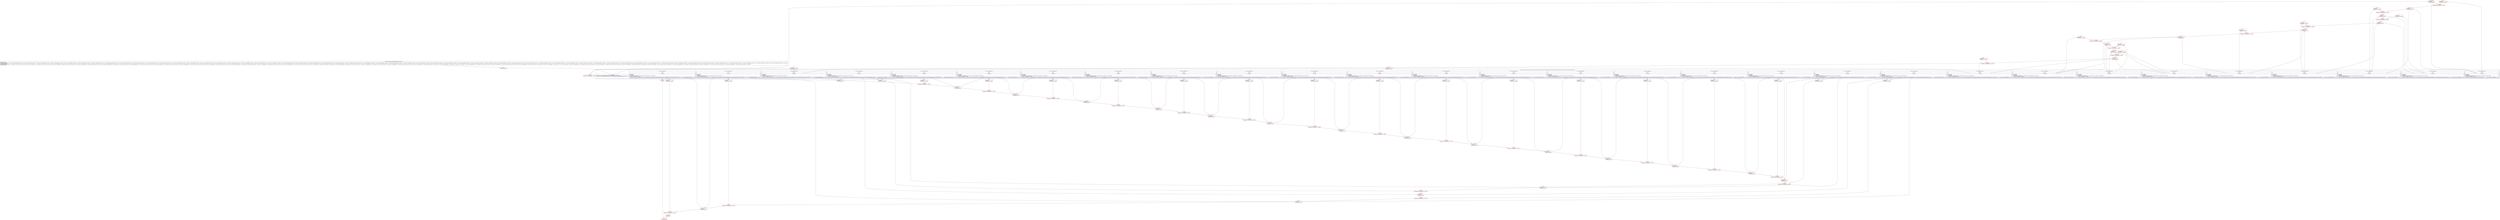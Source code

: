 digraph "CFG forandroidx.core.graphics.BlendModeUtils.1.\<clinit\>()V" {
subgraph cluster_Region_949428045 {
label = "R(30:1|(1:3)|(1:6)|(1:9)|(1:12)|(1:15)|(1:17)|(1:20)|(1:23)|(1:26)|(1:28)|(1:31)|(1:34)|(1:37)|(1:40)|(1:42)|(1:45)|(1:48)|(1:51)|(1:53)|(1:56)|(1:59)|(1:62)|(1:65)|(1:67)|(1:70)|(1:73)|(1:76)|(1:79)|(1:81))";
node [shape=record,color=blue];
Node_152 [shape=record,label="{152\:\ 0x0000|int[] int[] r0 = new int[androidx.core.graphics.BlendModeCompat.values().length]\landroidx.core.graphics.BlendModeUtils.C01941.$SwitchMap$androidx$core$graphics$BlendModeCompat = r0\l}"];
subgraph cluster_TryCatchRegion_895163775 {
label = "Try: R(1:3) catches: R(0)";
node [shape=record,color=blue];
subgraph cluster_Region_1464891159 {
label = "R(1:3)";
node [shape=record,color=blue];
Node_153 [shape=record,label="{153\:\ 0x0009|TRY_ENTER\lTRY_LEAVE\lTryCatch #7 \{NoSuchFieldError \-\> 0x0013, blocks: (B:153:0x0009), top: B:255:0x0009 \}\lCatch: NoSuchFieldError \-\> 0x0013\l|r0[androidx.core.graphics.BlendModeCompat.CLEAR.ordinal()] = 1     \/\/ Catch: java.lang.NoSuchFieldError \-\> L13\l}"];
}
subgraph cluster_Region_1634155532 {
label = "R(0) | ExcHandler: NoSuchFieldError \-\> 0x0013\l";
node [shape=record,color=blue];
}
}
subgraph cluster_TryCatchRegion_185225267 {
label = "Try: R(1:6) catches: R(0)";
node [shape=record,color=blue];
subgraph cluster_Region_238477608 {
label = "R(1:6)";
node [shape=record,color=blue];
Node_156 [shape=record,label="{156\:\ 0x0014|TRY_ENTER\lTRY_LEAVE\lTryCatch #13 \{NoSuchFieldError \-\> 0x0020, blocks: (B:156:0x0014), top: B:267:0x0014 \}\lCatch: NoSuchFieldError \-\> 0x0020\l|androidx.core.graphics.BlendModeUtils.C01941.$SwitchMap$androidx$core$graphics$BlendModeCompat[androidx.core.graphics.BlendModeCompat.SRC.ordinal()] = 2     \/\/ Catch: java.lang.NoSuchFieldError \-\> L20\l}"];
}
subgraph cluster_Region_1668003188 {
label = "R(0) | ExcHandler: NoSuchFieldError \-\> 0x0020\l";
node [shape=record,color=blue];
}
}
subgraph cluster_TryCatchRegion_993292873 {
label = "Try: R(1:9) catches: R(0)";
node [shape=record,color=blue];
subgraph cluster_Region_1659254484 {
label = "R(1:9)";
node [shape=record,color=blue];
Node_159 [shape=record,label="{159\:\ 0x0021|TRY_ENTER\lTRY_LEAVE\lTryCatch #16 \{NoSuchFieldError \-\> 0x002d, blocks: (B:159:0x0021), top: B:273:0x0021 \}\lCatch: NoSuchFieldError \-\> 0x002d\l|androidx.core.graphics.BlendModeUtils.C01941.$SwitchMap$androidx$core$graphics$BlendModeCompat[androidx.core.graphics.BlendModeCompat.DST.ordinal()] = 3     \/\/ Catch: java.lang.NoSuchFieldError \-\> L2d\l}"];
}
subgraph cluster_Region_1533060097 {
label = "R(0) | ExcHandler: NoSuchFieldError \-\> 0x002d\l";
node [shape=record,color=blue];
}
}
subgraph cluster_TryCatchRegion_1696492044 {
label = "Try: R(1:12) catches: R(0)";
node [shape=record,color=blue];
subgraph cluster_Region_2099313372 {
label = "R(1:12)";
node [shape=record,color=blue];
Node_162 [shape=record,label="{162\:\ 0x002e|TRY_ENTER\lTRY_LEAVE\lTryCatch #23 \{NoSuchFieldError \-\> 0x003a, blocks: (B:162:0x002e), top: B:287:0x002e \}\lCatch: NoSuchFieldError \-\> 0x003a\l|androidx.core.graphics.BlendModeUtils.C01941.$SwitchMap$androidx$core$graphics$BlendModeCompat[androidx.core.graphics.BlendModeCompat.SRC_OVER.ordinal()] = 4     \/\/ Catch: java.lang.NoSuchFieldError \-\> L3a\l}"];
}
subgraph cluster_Region_774054714 {
label = "R(0) | ExcHandler: NoSuchFieldError \-\> 0x003a\l";
node [shape=record,color=blue];
}
}
subgraph cluster_TryCatchRegion_1891490387 {
label = "Try: R(1:15) catches: R(0)";
node [shape=record,color=blue];
subgraph cluster_Region_1717932098 {
label = "R(1:15)";
node [shape=record,color=blue];
Node_165 [shape=record,label="{165\:\ 0x003b|TRY_ENTER\lTRY_LEAVE\lTryCatch #26 \{NoSuchFieldError \-\> 0x0047, blocks: (B:165:0x003b), top: B:293:0x003b \}\lCatch: NoSuchFieldError \-\> 0x0047\l|androidx.core.graphics.BlendModeUtils.C01941.$SwitchMap$androidx$core$graphics$BlendModeCompat[androidx.core.graphics.BlendModeCompat.DST_OVER.ordinal()] = 5     \/\/ Catch: java.lang.NoSuchFieldError \-\> L47\l}"];
}
subgraph cluster_Region_476667976 {
label = "R(0) | ExcHandler: NoSuchFieldError \-\> 0x0047\l";
node [shape=record,color=blue];
}
}
subgraph cluster_TryCatchRegion_736406028 {
label = "Try: R(1:17) catches: R(0)";
node [shape=record,color=blue];
subgraph cluster_Region_890606177 {
label = "R(1:17)";
node [shape=record,color=blue];
Node_168 [shape=record,label="{168\:\ 0x0048|TRY_ENTER\lTRY_LEAVE\lTryCatch #3 \{NoSuchFieldError \-\> 0x0054, blocks: (B:168:0x0048), top: B:247:0x0048 \}\lCatch: NoSuchFieldError \-\> 0x0054\l|androidx.core.graphics.BlendModeUtils.C01941.$SwitchMap$androidx$core$graphics$BlendModeCompat[androidx.core.graphics.BlendModeCompat.SRC_IN.ordinal()] = 6     \/\/ Catch: java.lang.NoSuchFieldError \-\> L54\l}"];
}
subgraph cluster_Region_2134438657 {
label = "R(0) | ExcHandler: NoSuchFieldError \-\> 0x0054\l";
node [shape=record,color=blue];
}
}
subgraph cluster_TryCatchRegion_671393678 {
label = "Try: R(1:20) catches: R(0)";
node [shape=record,color=blue];
subgraph cluster_Region_641649736 {
label = "R(1:20)";
node [shape=record,color=blue];
Node_171 [shape=record,label="{171\:\ 0x0055|TRY_ENTER\lTRY_LEAVE\lTryCatch #14 \{NoSuchFieldError \-\> 0x0061, blocks: (B:171:0x0055), top: B:269:0x0055 \}\lCatch: NoSuchFieldError \-\> 0x0061\l|androidx.core.graphics.BlendModeUtils.C01941.$SwitchMap$androidx$core$graphics$BlendModeCompat[androidx.core.graphics.BlendModeCompat.DST_IN.ordinal()] = 7     \/\/ Catch: java.lang.NoSuchFieldError \-\> L61\l}"];
}
subgraph cluster_Region_1059181684 {
label = "R(0) | ExcHandler: NoSuchFieldError \-\> 0x0061\l";
node [shape=record,color=blue];
}
}
subgraph cluster_TryCatchRegion_129603690 {
label = "Try: R(1:23) catches: R(0)";
node [shape=record,color=blue];
subgraph cluster_Region_168585156 {
label = "R(1:23)";
node [shape=record,color=blue];
Node_174 [shape=record,label="{174\:\ 0x0062|TRY_ENTER\lTRY_LEAVE\lTryCatch #17 \{NoSuchFieldError \-\> 0x006f, blocks: (B:174:0x0062), top: B:275:0x0062 \}\lCatch: NoSuchFieldError \-\> 0x006f\l|androidx.core.graphics.BlendModeUtils.C01941.$SwitchMap$androidx$core$graphics$BlendModeCompat[androidx.core.graphics.BlendModeCompat.SRC_OUT.ordinal()] = 8     \/\/ Catch: java.lang.NoSuchFieldError \-\> L6f\l}"];
}
subgraph cluster_Region_1518384705 {
label = "R(0) | ExcHandler: NoSuchFieldError \-\> 0x006f\l";
node [shape=record,color=blue];
}
}
subgraph cluster_TryCatchRegion_1806916369 {
label = "Try: R(1:26) catches: R(0)";
node [shape=record,color=blue];
subgraph cluster_Region_545449157 {
label = "R(1:26)";
node [shape=record,color=blue];
Node_177 [shape=record,label="{177\:\ 0x0070|TRY_ENTER\lTRY_LEAVE\lTryCatch #21 \{NoSuchFieldError \-\> 0x007d, blocks: (B:177:0x0070), top: B:283:0x0070 \}\lCatch: NoSuchFieldError \-\> 0x007d\l|androidx.core.graphics.BlendModeUtils.C01941.$SwitchMap$androidx$core$graphics$BlendModeCompat[androidx.core.graphics.BlendModeCompat.DST_OUT.ordinal()] = 9     \/\/ Catch: java.lang.NoSuchFieldError \-\> L7d\l}"];
}
subgraph cluster_Region_1238996310 {
label = "R(0) | ExcHandler: NoSuchFieldError \-\> 0x007d\l";
node [shape=record,color=blue];
}
}
subgraph cluster_TryCatchRegion_372510866 {
label = "Try: R(1:28) catches: R(0)";
node [shape=record,color=blue];
subgraph cluster_Region_1739504278 {
label = "R(1:28)";
node [shape=record,color=blue];
Node_180 [shape=record,label="{180\:\ 0x007e|TRY_ENTER\lTRY_LEAVE\lTryCatch #2 \{NoSuchFieldError \-\> 0x008b, blocks: (B:180:0x007e), top: B:245:0x007e \}\lCatch: NoSuchFieldError \-\> 0x008b\l|androidx.core.graphics.BlendModeUtils.C01941.$SwitchMap$androidx$core$graphics$BlendModeCompat[androidx.core.graphics.BlendModeCompat.SRC_ATOP.ordinal()] = 10     \/\/ Catch: java.lang.NoSuchFieldError \-\> L8b\l}"];
}
subgraph cluster_Region_1346231914 {
label = "R(0) | ExcHandler: NoSuchFieldError \-\> 0x008b\l";
node [shape=record,color=blue];
}
}
subgraph cluster_TryCatchRegion_1439400478 {
label = "Try: R(1:31) catches: R(0)";
node [shape=record,color=blue];
subgraph cluster_Region_1666033845 {
label = "R(1:31)";
node [shape=record,color=blue];
Node_183 [shape=record,label="{183\:\ 0x008c|TRY_ENTER\lTRY_LEAVE\lTryCatch #10 \{NoSuchFieldError \-\> 0x0099, blocks: (B:183:0x008c), top: B:261:0x008c \}\lCatch: NoSuchFieldError \-\> 0x0099\l|androidx.core.graphics.BlendModeUtils.C01941.$SwitchMap$androidx$core$graphics$BlendModeCompat[androidx.core.graphics.BlendModeCompat.DST_ATOP.ordinal()] = 11     \/\/ Catch: java.lang.NoSuchFieldError \-\> L99\l}"];
}
subgraph cluster_Region_1898300480 {
label = "R(0) | ExcHandler: NoSuchFieldError \-\> 0x0099\l";
node [shape=record,color=blue];
}
}
subgraph cluster_TryCatchRegion_1331010176 {
label = "Try: R(1:34) catches: R(0)";
node [shape=record,color=blue];
subgraph cluster_Region_1174878726 {
label = "R(1:34)";
node [shape=record,color=blue];
Node_186 [shape=record,label="{186\:\ 0x009a|TRY_ENTER\lTRY_LEAVE\lTryCatch #12 \{NoSuchFieldError \-\> 0x00a7, blocks: (B:186:0x009a), top: B:265:0x009a \}\lCatch: NoSuchFieldError \-\> 0x00a7\l|androidx.core.graphics.BlendModeUtils.C01941.$SwitchMap$androidx$core$graphics$BlendModeCompat[androidx.core.graphics.BlendModeCompat.XOR.ordinal()] = 12     \/\/ Catch: java.lang.NoSuchFieldError \-\> La7\l}"];
}
subgraph cluster_Region_1216424563 {
label = "R(0) | ExcHandler: NoSuchFieldError \-\> 0x00a7\l";
node [shape=record,color=blue];
}
}
subgraph cluster_TryCatchRegion_391766247 {
label = "Try: R(1:37) catches: R(0)";
node [shape=record,color=blue];
subgraph cluster_Region_1950083350 {
label = "R(1:37)";
node [shape=record,color=blue];
Node_189 [shape=record,label="{189\:\ 0x00a8|TRY_ENTER\lTRY_LEAVE\lTryCatch #19 \{NoSuchFieldError \-\> 0x00b5, blocks: (B:189:0x00a8), top: B:279:0x00a8 \}\lCatch: NoSuchFieldError \-\> 0x00b5\l|androidx.core.graphics.BlendModeUtils.C01941.$SwitchMap$androidx$core$graphics$BlendModeCompat[androidx.core.graphics.BlendModeCompat.PLUS.ordinal()] = 13     \/\/ Catch: java.lang.NoSuchFieldError \-\> Lb5\l}"];
}
subgraph cluster_Region_185809565 {
label = "R(0) | ExcHandler: NoSuchFieldError \-\> 0x00b5\l";
node [shape=record,color=blue];
}
}
subgraph cluster_TryCatchRegion_1249921854 {
label = "Try: R(1:40) catches: R(0)";
node [shape=record,color=blue];
subgraph cluster_Region_310826065 {
label = "R(1:40)";
node [shape=record,color=blue];
Node_192 [shape=record,label="{192\:\ 0x00b6|TRY_ENTER\lTRY_LEAVE\lTryCatch #28 \{NoSuchFieldError \-\> 0x00c3, blocks: (B:192:0x00b6), top: B:297:0x00b6 \}\lCatch: NoSuchFieldError \-\> 0x00c3\l|androidx.core.graphics.BlendModeUtils.C01941.$SwitchMap$androidx$core$graphics$BlendModeCompat[androidx.core.graphics.BlendModeCompat.MODULATE.ordinal()] = 14     \/\/ Catch: java.lang.NoSuchFieldError \-\> Lc3\l}"];
}
subgraph cluster_Region_962522190 {
label = "R(0) | ExcHandler: NoSuchFieldError \-\> 0x00c3\l";
node [shape=record,color=blue];
}
}
subgraph cluster_TryCatchRegion_730594858 {
label = "Try: R(1:42) catches: R(0)";
node [shape=record,color=blue];
subgraph cluster_Region_1671076318 {
label = "R(1:42)";
node [shape=record,color=blue];
Node_195 [shape=record,label="{195\:\ 0x00c4|TRY_ENTER\lTRY_LEAVE\lTryCatch #6 \{NoSuchFieldError \-\> 0x00d1, blocks: (B:195:0x00c4), top: B:253:0x00c4 \}\lCatch: NoSuchFieldError \-\> 0x00d1\l|androidx.core.graphics.BlendModeUtils.C01941.$SwitchMap$androidx$core$graphics$BlendModeCompat[androidx.core.graphics.BlendModeCompat.SCREEN.ordinal()] = 15     \/\/ Catch: java.lang.NoSuchFieldError \-\> Ld1\l}"];
}
subgraph cluster_Region_1192951200 {
label = "R(0) | ExcHandler: NoSuchFieldError \-\> 0x00d1\l";
node [shape=record,color=blue];
}
}
subgraph cluster_TryCatchRegion_166221201 {
label = "Try: R(1:45) catches: R(0)";
node [shape=record,color=blue];
subgraph cluster_Region_2112262184 {
label = "R(1:45)";
node [shape=record,color=blue];
Node_198 [shape=record,label="{198\:\ 0x00d2|TRY_ENTER\lTRY_LEAVE\lTryCatch #9 \{NoSuchFieldError \-\> 0x00df, blocks: (B:198:0x00d2), top: B:259:0x00d2 \}\lCatch: NoSuchFieldError \-\> 0x00df\l|androidx.core.graphics.BlendModeUtils.C01941.$SwitchMap$androidx$core$graphics$BlendModeCompat[androidx.core.graphics.BlendModeCompat.OVERLAY.ordinal()] = 16     \/\/ Catch: java.lang.NoSuchFieldError \-\> Ldf\l}"];
}
subgraph cluster_Region_1250275875 {
label = "R(0) | ExcHandler: NoSuchFieldError \-\> 0x00df\l";
node [shape=record,color=blue];
}
}
subgraph cluster_TryCatchRegion_1524801838 {
label = "Try: R(1:48) catches: R(0)";
node [shape=record,color=blue];
subgraph cluster_Region_292369214 {
label = "R(1:48)";
node [shape=record,color=blue];
Node_201 [shape=record,label="{201\:\ 0x00e0|TRY_ENTER\lTRY_LEAVE\lTryCatch #15 \{NoSuchFieldError \-\> 0x00ed, blocks: (B:201:0x00e0), top: B:271:0x00e0 \}\lCatch: NoSuchFieldError \-\> 0x00ed\l|androidx.core.graphics.BlendModeUtils.C01941.$SwitchMap$androidx$core$graphics$BlendModeCompat[androidx.core.graphics.BlendModeCompat.DARKEN.ordinal()] = 17     \/\/ Catch: java.lang.NoSuchFieldError \-\> Led\l}"];
}
subgraph cluster_Region_1489213163 {
label = "R(0) | ExcHandler: NoSuchFieldError \-\> 0x00ed\l";
node [shape=record,color=blue];
}
}
subgraph cluster_TryCatchRegion_1060119418 {
label = "Try: R(1:51) catches: R(0)";
node [shape=record,color=blue];
subgraph cluster_Region_1888751203 {
label = "R(1:51)";
node [shape=record,color=blue];
Node_204 [shape=record,label="{204\:\ 0x00ee|TRY_ENTER\lTRY_LEAVE\lTryCatch #24 \{NoSuchFieldError \-\> 0x00fb, blocks: (B:204:0x00ee), top: B:289:0x00ee \}\lCatch: NoSuchFieldError \-\> 0x00fb\l|androidx.core.graphics.BlendModeUtils.C01941.$SwitchMap$androidx$core$graphics$BlendModeCompat[androidx.core.graphics.BlendModeCompat.LIGHTEN.ordinal()] = 18     \/\/ Catch: java.lang.NoSuchFieldError \-\> Lfb\l}"];
}
subgraph cluster_Region_144189324 {
label = "R(0) | ExcHandler: NoSuchFieldError \-\> 0x00fb\l";
node [shape=record,color=blue];
}
}
subgraph cluster_TryCatchRegion_1286118586 {
label = "Try: R(1:53) catches: R(0)";
node [shape=record,color=blue];
subgraph cluster_Region_1925008806 {
label = "R(1:53)";
node [shape=record,color=blue];
Node_207 [shape=record,label="{207\:\ 0x00fc|TRY_ENTER\lTRY_LEAVE\lTryCatch #1 \{NoSuchFieldError \-\> 0x0109, blocks: (B:207:0x00fc), top: B:243:0x00fc \}\lCatch: NoSuchFieldError \-\> 0x0109\l|androidx.core.graphics.BlendModeUtils.C01941.$SwitchMap$androidx$core$graphics$BlendModeCompat[androidx.core.graphics.BlendModeCompat.COLOR_DODGE.ordinal()] = 19     \/\/ Catch: java.lang.NoSuchFieldError \-\> L109\l}"];
}
subgraph cluster_Region_571126404 {
label = "R(0) | ExcHandler: NoSuchFieldError \-\> 0x0109\l";
node [shape=record,color=blue];
}
}
subgraph cluster_TryCatchRegion_1801934094 {
label = "Try: R(1:56) catches: R(0)";
node [shape=record,color=blue];
subgraph cluster_Region_1663191444 {
label = "R(1:56)";
node [shape=record,color=blue];
Node_210 [shape=record,label="{210\:\ 0x010a|TRY_ENTER\lTRY_LEAVE\lTryCatch #5 \{NoSuchFieldError \-\> 0x0117, blocks: (B:210:0x010a), top: B:251:0x010a \}\lCatch: NoSuchFieldError \-\> 0x0117\l|androidx.core.graphics.BlendModeUtils.C01941.$SwitchMap$androidx$core$graphics$BlendModeCompat[androidx.core.graphics.BlendModeCompat.COLOR_BURN.ordinal()] = 20     \/\/ Catch: java.lang.NoSuchFieldError \-\> L117\l}"];
}
subgraph cluster_Region_2070607915 {
label = "R(0) | ExcHandler: NoSuchFieldError \-\> 0x0117\l";
node [shape=record,color=blue];
}
}
subgraph cluster_TryCatchRegion_209976144 {
label = "Try: R(1:59) catches: R(0)";
node [shape=record,color=blue];
subgraph cluster_Region_1570574571 {
label = "R(1:59)";
node [shape=record,color=blue];
Node_213 [shape=record,label="{213\:\ 0x0118|TRY_ENTER\lTRY_LEAVE\lTryCatch #11 \{NoSuchFieldError \-\> 0x0125, blocks: (B:213:0x0118), top: B:263:0x0118 \}\lCatch: NoSuchFieldError \-\> 0x0125\l|androidx.core.graphics.BlendModeUtils.C01941.$SwitchMap$androidx$core$graphics$BlendModeCompat[androidx.core.graphics.BlendModeCompat.HARD_LIGHT.ordinal()] = 21     \/\/ Catch: java.lang.NoSuchFieldError \-\> L125\l}"];
}
subgraph cluster_Region_738364453 {
label = "R(0) | ExcHandler: NoSuchFieldError \-\> 0x0125\l";
node [shape=record,color=blue];
}
}
subgraph cluster_TryCatchRegion_8749614 {
label = "Try: R(1:62) catches: R(0)";
node [shape=record,color=blue];
subgraph cluster_Region_332374037 {
label = "R(1:62)";
node [shape=record,color=blue];
Node_216 [shape=record,label="{216\:\ 0x0126|TRY_ENTER\lTRY_LEAVE\lTryCatch #20 \{NoSuchFieldError \-\> 0x0133, blocks: (B:216:0x0126), top: B:281:0x0126 \}\lCatch: NoSuchFieldError \-\> 0x0133\l|androidx.core.graphics.BlendModeUtils.C01941.$SwitchMap$androidx$core$graphics$BlendModeCompat[androidx.core.graphics.BlendModeCompat.SOFT_LIGHT.ordinal()] = 22     \/\/ Catch: java.lang.NoSuchFieldError \-\> L133\l}"];
}
subgraph cluster_Region_652275919 {
label = "R(0) | ExcHandler: NoSuchFieldError \-\> 0x0133\l";
node [shape=record,color=blue];
}
}
subgraph cluster_TryCatchRegion_515584914 {
label = "Try: R(1:65) catches: R(0)";
node [shape=record,color=blue];
subgraph cluster_Region_839079577 {
label = "R(1:65)";
node [shape=record,color=blue];
Node_219 [shape=record,label="{219\:\ 0x0134|TRY_ENTER\lTRY_LEAVE\lTryCatch #27 \{NoSuchFieldError \-\> 0x0141, blocks: (B:219:0x0134), top: B:295:0x0134 \}\lCatch: NoSuchFieldError \-\> 0x0141\l|androidx.core.graphics.BlendModeUtils.C01941.$SwitchMap$androidx$core$graphics$BlendModeCompat[androidx.core.graphics.BlendModeCompat.DIFFERENCE.ordinal()] = 23     \/\/ Catch: java.lang.NoSuchFieldError \-\> L141\l}"];
}
subgraph cluster_Region_1554159556 {
label = "R(0) | ExcHandler: NoSuchFieldError \-\> 0x0141\l";
node [shape=record,color=blue];
}
}
subgraph cluster_TryCatchRegion_2112188951 {
label = "Try: R(1:67) catches: R(0)";
node [shape=record,color=blue];
subgraph cluster_Region_973470106 {
label = "R(1:67)";
node [shape=record,color=blue];
Node_222 [shape=record,label="{222\:\ 0x0142|TRY_ENTER\lTRY_LEAVE\lTryCatch #0 \{NoSuchFieldError \-\> 0x014f, blocks: (B:222:0x0142), top: B:241:0x0142 \}\lCatch: NoSuchFieldError \-\> 0x014f\l|androidx.core.graphics.BlendModeUtils.C01941.$SwitchMap$androidx$core$graphics$BlendModeCompat[androidx.core.graphics.BlendModeCompat.EXCLUSION.ordinal()] = 24     \/\/ Catch: java.lang.NoSuchFieldError \-\> L14f\l}"];
}
subgraph cluster_Region_312133597 {
label = "R(0) | ExcHandler: NoSuchFieldError \-\> 0x014f\l";
node [shape=record,color=blue];
}
}
subgraph cluster_TryCatchRegion_1523482365 {
label = "Try: R(1:70) catches: R(0)";
node [shape=record,color=blue];
subgraph cluster_Region_216914553 {
label = "R(1:70)";
node [shape=record,color=blue];
Node_225 [shape=record,label="{225\:\ 0x0150|TRY_ENTER\lTRY_LEAVE\lTryCatch #8 \{NoSuchFieldError \-\> 0x015d, blocks: (B:225:0x0150), top: B:257:0x0150 \}\lCatch: NoSuchFieldError \-\> 0x015d\l|androidx.core.graphics.BlendModeUtils.C01941.$SwitchMap$androidx$core$graphics$BlendModeCompat[androidx.core.graphics.BlendModeCompat.MULTIPLY.ordinal()] = 25     \/\/ Catch: java.lang.NoSuchFieldError \-\> L15d\l}"];
}
subgraph cluster_Region_431041367 {
label = "R(0) | ExcHandler: NoSuchFieldError \-\> 0x015d\l";
node [shape=record,color=blue];
}
}
subgraph cluster_TryCatchRegion_1565631379 {
label = "Try: R(1:73) catches: R(0)";
node [shape=record,color=blue];
subgraph cluster_Region_1958807378 {
label = "R(1:73)";
node [shape=record,color=blue];
Node_228 [shape=record,label="{228\:\ 0x015e|TRY_ENTER\lTRY_LEAVE\lTryCatch #18 \{NoSuchFieldError \-\> 0x016b, blocks: (B:228:0x015e), top: B:277:0x015e \}\lCatch: NoSuchFieldError \-\> 0x016b\l|androidx.core.graphics.BlendModeUtils.C01941.$SwitchMap$androidx$core$graphics$BlendModeCompat[androidx.core.graphics.BlendModeCompat.HUE.ordinal()] = 26     \/\/ Catch: java.lang.NoSuchFieldError \-\> L16b\l}"];
}
subgraph cluster_Region_371013025 {
label = "R(0) | ExcHandler: NoSuchFieldError \-\> 0x016b\l";
node [shape=record,color=blue];
}
}
subgraph cluster_TryCatchRegion_107368358 {
label = "Try: R(1:76) catches: R(0)";
node [shape=record,color=blue];
subgraph cluster_Region_1459300802 {
label = "R(1:76)";
node [shape=record,color=blue];
Node_231 [shape=record,label="{231\:\ 0x016c|TRY_ENTER\lTRY_LEAVE\lTryCatch #22 \{NoSuchFieldError \-\> 0x0179, blocks: (B:231:0x016c), top: B:285:0x016c \}\lCatch: NoSuchFieldError \-\> 0x0179\l|androidx.core.graphics.BlendModeUtils.C01941.$SwitchMap$androidx$core$graphics$BlendModeCompat[androidx.core.graphics.BlendModeCompat.SATURATION.ordinal()] = 27     \/\/ Catch: java.lang.NoSuchFieldError \-\> L179\l}"];
}
subgraph cluster_Region_721178584 {
label = "R(0) | ExcHandler: NoSuchFieldError \-\> 0x0179\l";
node [shape=record,color=blue];
}
}
subgraph cluster_TryCatchRegion_1437849371 {
label = "Try: R(1:79) catches: R(0)";
node [shape=record,color=blue];
subgraph cluster_Region_1629272436 {
label = "R(1:79)";
node [shape=record,color=blue];
Node_234 [shape=record,label="{234\:\ 0x017a|TRY_ENTER\lTRY_LEAVE\lTryCatch #25 \{NoSuchFieldError \-\> 0x0187, blocks: (B:234:0x017a), top: B:291:0x017a \}\lCatch: NoSuchFieldError \-\> 0x0187\l|androidx.core.graphics.BlendModeUtils.C01941.$SwitchMap$androidx$core$graphics$BlendModeCompat[androidx.core.graphics.BlendModeCompat.COLOR.ordinal()] = 28     \/\/ Catch: java.lang.NoSuchFieldError \-\> L187\l}"];
}
subgraph cluster_Region_1847994796 {
label = "R(0) | ExcHandler: NoSuchFieldError \-\> 0x0187\l";
node [shape=record,color=blue];
}
}
subgraph cluster_TryCatchRegion_653011263 {
label = "Try: R(1:81) catches: R(0)";
node [shape=record,color=blue];
subgraph cluster_Region_1831610870 {
label = "R(1:81)";
node [shape=record,color=blue];
Node_237 [shape=record,label="{237\:\ 0x0188|TRY_ENTER\lTRY_LEAVE\lTryCatch #4 \{NoSuchFieldError \-\> 0x0195, blocks: (B:237:0x0188), top: B:249:0x0188 \}\lCatch: NoSuchFieldError \-\> 0x0195\l|androidx.core.graphics.BlendModeUtils.C01941.$SwitchMap$androidx$core$graphics$BlendModeCompat[androidx.core.graphics.BlendModeCompat.LUMINOSITY.ordinal()] = 29     \/\/ Catch: java.lang.NoSuchFieldError \-\> L195\l}"];
}
subgraph cluster_Region_1778383422 {
label = "R(0) | ExcHandler: NoSuchFieldError \-\> 0x0195\l";
node [shape=record,color=blue];
}
}
}
subgraph cluster_Region_1634155532 {
label = "R(0) | ExcHandler: NoSuchFieldError \-\> 0x0013\l";
node [shape=record,color=blue];
}
subgraph cluster_Region_1668003188 {
label = "R(0) | ExcHandler: NoSuchFieldError \-\> 0x0020\l";
node [shape=record,color=blue];
}
subgraph cluster_Region_1533060097 {
label = "R(0) | ExcHandler: NoSuchFieldError \-\> 0x002d\l";
node [shape=record,color=blue];
}
subgraph cluster_Region_774054714 {
label = "R(0) | ExcHandler: NoSuchFieldError \-\> 0x003a\l";
node [shape=record,color=blue];
}
subgraph cluster_Region_476667976 {
label = "R(0) | ExcHandler: NoSuchFieldError \-\> 0x0047\l";
node [shape=record,color=blue];
}
subgraph cluster_Region_2134438657 {
label = "R(0) | ExcHandler: NoSuchFieldError \-\> 0x0054\l";
node [shape=record,color=blue];
}
subgraph cluster_Region_1059181684 {
label = "R(0) | ExcHandler: NoSuchFieldError \-\> 0x0061\l";
node [shape=record,color=blue];
}
subgraph cluster_Region_1518384705 {
label = "R(0) | ExcHandler: NoSuchFieldError \-\> 0x006f\l";
node [shape=record,color=blue];
}
subgraph cluster_Region_1238996310 {
label = "R(0) | ExcHandler: NoSuchFieldError \-\> 0x007d\l";
node [shape=record,color=blue];
}
subgraph cluster_Region_1346231914 {
label = "R(0) | ExcHandler: NoSuchFieldError \-\> 0x008b\l";
node [shape=record,color=blue];
}
subgraph cluster_Region_1898300480 {
label = "R(0) | ExcHandler: NoSuchFieldError \-\> 0x0099\l";
node [shape=record,color=blue];
}
subgraph cluster_Region_1216424563 {
label = "R(0) | ExcHandler: NoSuchFieldError \-\> 0x00a7\l";
node [shape=record,color=blue];
}
subgraph cluster_Region_185809565 {
label = "R(0) | ExcHandler: NoSuchFieldError \-\> 0x00b5\l";
node [shape=record,color=blue];
}
subgraph cluster_Region_962522190 {
label = "R(0) | ExcHandler: NoSuchFieldError \-\> 0x00c3\l";
node [shape=record,color=blue];
}
subgraph cluster_Region_1192951200 {
label = "R(0) | ExcHandler: NoSuchFieldError \-\> 0x00d1\l";
node [shape=record,color=blue];
}
subgraph cluster_Region_1250275875 {
label = "R(0) | ExcHandler: NoSuchFieldError \-\> 0x00df\l";
node [shape=record,color=blue];
}
subgraph cluster_Region_1489213163 {
label = "R(0) | ExcHandler: NoSuchFieldError \-\> 0x00ed\l";
node [shape=record,color=blue];
}
subgraph cluster_Region_144189324 {
label = "R(0) | ExcHandler: NoSuchFieldError \-\> 0x00fb\l";
node [shape=record,color=blue];
}
subgraph cluster_Region_571126404 {
label = "R(0) | ExcHandler: NoSuchFieldError \-\> 0x0109\l";
node [shape=record,color=blue];
}
subgraph cluster_Region_2070607915 {
label = "R(0) | ExcHandler: NoSuchFieldError \-\> 0x0117\l";
node [shape=record,color=blue];
}
subgraph cluster_Region_738364453 {
label = "R(0) | ExcHandler: NoSuchFieldError \-\> 0x0125\l";
node [shape=record,color=blue];
}
subgraph cluster_Region_652275919 {
label = "R(0) | ExcHandler: NoSuchFieldError \-\> 0x0133\l";
node [shape=record,color=blue];
}
subgraph cluster_Region_1554159556 {
label = "R(0) | ExcHandler: NoSuchFieldError \-\> 0x0141\l";
node [shape=record,color=blue];
}
subgraph cluster_Region_312133597 {
label = "R(0) | ExcHandler: NoSuchFieldError \-\> 0x014f\l";
node [shape=record,color=blue];
}
subgraph cluster_Region_431041367 {
label = "R(0) | ExcHandler: NoSuchFieldError \-\> 0x015d\l";
node [shape=record,color=blue];
}
subgraph cluster_Region_371013025 {
label = "R(0) | ExcHandler: NoSuchFieldError \-\> 0x016b\l";
node [shape=record,color=blue];
}
subgraph cluster_Region_721178584 {
label = "R(0) | ExcHandler: NoSuchFieldError \-\> 0x0179\l";
node [shape=record,color=blue];
}
subgraph cluster_Region_1847994796 {
label = "R(0) | ExcHandler: NoSuchFieldError \-\> 0x0187\l";
node [shape=record,color=blue];
}
subgraph cluster_Region_1778383422 {
label = "R(0) | ExcHandler: NoSuchFieldError \-\> 0x0195\l";
node [shape=record,color=blue];
}
Node_150 [shape=record,color=red,label="{150\:\ ?|MTH_ENTER_BLOCK\l}"];
Node_255 [shape=record,color=red,label="{255\:\ 0x0009|SYNTHETIC\lEXC_TOP_SPLITTER\l}"];
Node_256 [shape=record,color=red,label="{256\:\ ?|SYNTHETIC\lEXC_BOTTOM_SPLITTER\l}"];
Node_267 [shape=record,color=red,label="{267\:\ 0x0014|SYNTHETIC\lEXC_TOP_SPLITTER\l}"];
Node_268 [shape=record,color=red,label="{268\:\ ?|SYNTHETIC\lEXC_BOTTOM_SPLITTER\l}"];
Node_273 [shape=record,color=red,label="{273\:\ 0x0021|SYNTHETIC\lEXC_TOP_SPLITTER\l}"];
Node_274 [shape=record,color=red,label="{274\:\ ?|SYNTHETIC\lEXC_BOTTOM_SPLITTER\l}"];
Node_287 [shape=record,color=red,label="{287\:\ 0x002e|SYNTHETIC\lEXC_TOP_SPLITTER\l}"];
Node_288 [shape=record,color=red,label="{288\:\ ?|SYNTHETIC\lEXC_BOTTOM_SPLITTER\l}"];
Node_293 [shape=record,color=red,label="{293\:\ 0x003b|SYNTHETIC\lEXC_TOP_SPLITTER\l}"];
Node_247 [shape=record,color=red,label="{247\:\ 0x0048|SYNTHETIC\lEXC_TOP_SPLITTER\l}"];
Node_248 [shape=record,color=red,label="{248\:\ ?|SYNTHETIC\lEXC_BOTTOM_SPLITTER\l}"];
Node_269 [shape=record,color=red,label="{269\:\ 0x0055|SYNTHETIC\lEXC_TOP_SPLITTER\l}"];
Node_270 [shape=record,color=red,label="{270\:\ ?|SYNTHETIC\lEXC_BOTTOM_SPLITTER\l}"];
Node_275 [shape=record,color=red,label="{275\:\ 0x0062|SYNTHETIC\lEXC_TOP_SPLITTER\l}"];
Node_276 [shape=record,color=red,label="{276\:\ ?|SYNTHETIC\lEXC_BOTTOM_SPLITTER\l}"];
Node_283 [shape=record,color=red,label="{283\:\ 0x0070|SYNTHETIC\lEXC_TOP_SPLITTER\l}"];
Node_245 [shape=record,color=red,label="{245\:\ 0x007e|SYNTHETIC\lEXC_TOP_SPLITTER\l}"];
Node_246 [shape=record,color=red,label="{246\:\ ?|SYNTHETIC\lEXC_BOTTOM_SPLITTER\l}"];
Node_261 [shape=record,color=red,label="{261\:\ 0x008c|SYNTHETIC\lEXC_TOP_SPLITTER\l}"];
Node_262 [shape=record,color=red,label="{262\:\ ?|SYNTHETIC\lEXC_BOTTOM_SPLITTER\l}"];
Node_265 [shape=record,color=red,label="{265\:\ 0x009a|SYNTHETIC\lEXC_TOP_SPLITTER\l}"];
Node_266 [shape=record,color=red,label="{266\:\ ?|SYNTHETIC\lEXC_BOTTOM_SPLITTER\l}"];
Node_279 [shape=record,color=red,label="{279\:\ 0x00a8|SYNTHETIC\lEXC_TOP_SPLITTER\l}"];
Node_280 [shape=record,color=red,label="{280\:\ ?|SYNTHETIC\lEXC_BOTTOM_SPLITTER\l}"];
Node_297 [shape=record,color=red,label="{297\:\ 0x00b6|SYNTHETIC\lEXC_TOP_SPLITTER\l}"];
Node_253 [shape=record,color=red,label="{253\:\ 0x00c4|SYNTHETIC\lEXC_TOP_SPLITTER\l}"];
Node_254 [shape=record,color=red,label="{254\:\ ?|SYNTHETIC\lEXC_BOTTOM_SPLITTER\l}"];
Node_259 [shape=record,color=red,label="{259\:\ 0x00d2|SYNTHETIC\lEXC_TOP_SPLITTER\l}"];
Node_260 [shape=record,color=red,label="{260\:\ ?|SYNTHETIC\lEXC_BOTTOM_SPLITTER\l}"];
Node_271 [shape=record,color=red,label="{271\:\ 0x00e0|SYNTHETIC\lEXC_TOP_SPLITTER\l}"];
Node_272 [shape=record,color=red,label="{272\:\ ?|SYNTHETIC\lEXC_BOTTOM_SPLITTER\l}"];
Node_289 [shape=record,color=red,label="{289\:\ 0x00ee|SYNTHETIC\lEXC_TOP_SPLITTER\l}"];
Node_243 [shape=record,color=red,label="{243\:\ 0x00fc|SYNTHETIC\lEXC_TOP_SPLITTER\l}"];
Node_244 [shape=record,color=red,label="{244\:\ ?|SYNTHETIC\lEXC_BOTTOM_SPLITTER\l}"];
Node_251 [shape=record,color=red,label="{251\:\ 0x010a|SYNTHETIC\lEXC_TOP_SPLITTER\l}"];
Node_252 [shape=record,color=red,label="{252\:\ ?|SYNTHETIC\lEXC_BOTTOM_SPLITTER\l}"];
Node_263 [shape=record,color=red,label="{263\:\ 0x0118|SYNTHETIC\lEXC_TOP_SPLITTER\l}"];
Node_264 [shape=record,color=red,label="{264\:\ ?|SYNTHETIC\lEXC_BOTTOM_SPLITTER\l}"];
Node_281 [shape=record,color=red,label="{281\:\ 0x0126|SYNTHETIC\lEXC_TOP_SPLITTER\l}"];
Node_282 [shape=record,color=red,label="{282\:\ ?|SYNTHETIC\lEXC_BOTTOM_SPLITTER\l}"];
Node_295 [shape=record,color=red,label="{295\:\ 0x0134|SYNTHETIC\lEXC_TOP_SPLITTER\l}"];
Node_241 [shape=record,color=red,label="{241\:\ 0x0142|SYNTHETIC\lEXC_TOP_SPLITTER\l}"];
Node_242 [shape=record,color=red,label="{242\:\ ?|SYNTHETIC\lEXC_BOTTOM_SPLITTER\l}"];
Node_257 [shape=record,color=red,label="{257\:\ 0x0150|SYNTHETIC\lEXC_TOP_SPLITTER\l}"];
Node_258 [shape=record,color=red,label="{258\:\ ?|SYNTHETIC\lEXC_BOTTOM_SPLITTER\l}"];
Node_277 [shape=record,color=red,label="{277\:\ 0x015e|SYNTHETIC\lEXC_TOP_SPLITTER\l}"];
Node_278 [shape=record,color=red,label="{278\:\ ?|SYNTHETIC\lEXC_BOTTOM_SPLITTER\l}"];
Node_285 [shape=record,color=red,label="{285\:\ 0x016c|SYNTHETIC\lEXC_TOP_SPLITTER\l}"];
Node_286 [shape=record,color=red,label="{286\:\ ?|SYNTHETIC\lEXC_BOTTOM_SPLITTER\l}"];
Node_291 [shape=record,color=red,label="{291\:\ 0x017a|SYNTHETIC\lEXC_TOP_SPLITTER\l}"];
Node_249 [shape=record,color=red,label="{249\:\ 0x0188|SYNTHETIC\lEXC_TOP_SPLITTER\l}"];
Node_250 [shape=record,color=red,label="{250\:\ ?|SYNTHETIC\lEXC_BOTTOM_SPLITTER\l}"];
Node_299 [shape=record,color=red,label="{299\:\ ?|SYNTHETIC\l}"];
Node_151 [shape=record,color=red,label="{151\:\ ?|MTH_EXIT_BLOCK\l}"];
Node_239 [shape=record,color=red,label="{239\:\ 0x0195|ExcHandler: NoSuchFieldError \-\> 0x0195\l}"];
Node_240 [shape=record,color=red,label="{240\:\ 0x0196|ORIG_RETURN\l}"];
Node_292 [shape=record,color=red,label="{292\:\ ?|SYNTHETIC\lEXC_BOTTOM_SPLITTER\l}"];
Node_236 [shape=record,color=red,label="{236\:\ 0x0187|ExcHandler: NoSuchFieldError \-\> 0x0187\l}"];
Node_233 [shape=record,color=red,label="{233\:\ 0x0179|ExcHandler: NoSuchFieldError \-\> 0x0179\l}"];
Node_230 [shape=record,color=red,label="{230\:\ 0x016b|ExcHandler: NoSuchFieldError \-\> 0x016b\l}"];
Node_227 [shape=record,color=red,label="{227\:\ 0x015d|ExcHandler: NoSuchFieldError \-\> 0x015d\l}"];
Node_224 [shape=record,color=red,label="{224\:\ 0x014f|ExcHandler: NoSuchFieldError \-\> 0x014f\l}"];
Node_296 [shape=record,color=red,label="{296\:\ ?|SYNTHETIC\lEXC_BOTTOM_SPLITTER\l}"];
Node_221 [shape=record,color=red,label="{221\:\ 0x0141|ExcHandler: NoSuchFieldError \-\> 0x0141\l}"];
Node_218 [shape=record,color=red,label="{218\:\ 0x0133|ExcHandler: NoSuchFieldError \-\> 0x0133\l}"];
Node_215 [shape=record,color=red,label="{215\:\ 0x0125|ExcHandler: NoSuchFieldError \-\> 0x0125\l}"];
Node_212 [shape=record,color=red,label="{212\:\ 0x0117|ExcHandler: NoSuchFieldError \-\> 0x0117\l}"];
Node_209 [shape=record,color=red,label="{209\:\ 0x0109|ExcHandler: NoSuchFieldError \-\> 0x0109\l}"];
Node_290 [shape=record,color=red,label="{290\:\ ?|SYNTHETIC\lEXC_BOTTOM_SPLITTER\l}"];
Node_206 [shape=record,color=red,label="{206\:\ 0x00fb|ExcHandler: NoSuchFieldError \-\> 0x00fb\l}"];
Node_203 [shape=record,color=red,label="{203\:\ 0x00ed|ExcHandler: NoSuchFieldError \-\> 0x00ed\l}"];
Node_200 [shape=record,color=red,label="{200\:\ 0x00df|ExcHandler: NoSuchFieldError \-\> 0x00df\l}"];
Node_197 [shape=record,color=red,label="{197\:\ 0x00d1|ExcHandler: NoSuchFieldError \-\> 0x00d1\l}"];
Node_298 [shape=record,color=red,label="{298\:\ ?|SYNTHETIC\lEXC_BOTTOM_SPLITTER\l}"];
Node_194 [shape=record,color=red,label="{194\:\ 0x00c3|ExcHandler: NoSuchFieldError \-\> 0x00c3\l}"];
Node_191 [shape=record,color=red,label="{191\:\ 0x00b5|ExcHandler: NoSuchFieldError \-\> 0x00b5\l}"];
Node_188 [shape=record,color=red,label="{188\:\ 0x00a7|ExcHandler: NoSuchFieldError \-\> 0x00a7\l}"];
Node_185 [shape=record,color=red,label="{185\:\ 0x0099|ExcHandler: NoSuchFieldError \-\> 0x0099\l}"];
Node_182 [shape=record,color=red,label="{182\:\ 0x008b|ExcHandler: NoSuchFieldError \-\> 0x008b\l}"];
Node_284 [shape=record,color=red,label="{284\:\ ?|SYNTHETIC\lEXC_BOTTOM_SPLITTER\l}"];
Node_179 [shape=record,color=red,label="{179\:\ 0x007d|ExcHandler: NoSuchFieldError \-\> 0x007d\l}"];
Node_176 [shape=record,color=red,label="{176\:\ 0x006f|ExcHandler: NoSuchFieldError \-\> 0x006f\l}"];
Node_173 [shape=record,color=red,label="{173\:\ 0x0061|ExcHandler: NoSuchFieldError \-\> 0x0061\l}"];
Node_170 [shape=record,color=red,label="{170\:\ 0x0054|ExcHandler: NoSuchFieldError \-\> 0x0054\l}"];
Node_294 [shape=record,color=red,label="{294\:\ ?|SYNTHETIC\lEXC_BOTTOM_SPLITTER\l}"];
Node_167 [shape=record,color=red,label="{167\:\ 0x0047|ExcHandler: NoSuchFieldError \-\> 0x0047\l}"];
Node_164 [shape=record,color=red,label="{164\:\ 0x003a|ExcHandler: NoSuchFieldError \-\> 0x003a\l}"];
Node_161 [shape=record,color=red,label="{161\:\ 0x002d|ExcHandler: NoSuchFieldError \-\> 0x002d\l}"];
Node_158 [shape=record,color=red,label="{158\:\ 0x0020|ExcHandler: NoSuchFieldError \-\> 0x0020\l}"];
Node_155 [shape=record,color=red,label="{155\:\ 0x0013|ExcHandler: NoSuchFieldError \-\> 0x0013\l}"];
MethodNode[shape=record,label="{static void androidx.core.graphics.BlendModeUtils.1.\<clinit\>()  | USE_LINES_HINTS\lCROSS_EDGE: B:239:0x0195 \-\> B:240:0x0196, CROSS_EDGE: B:249:0x0188 \-\> B:239:0x0195, CROSS_EDGE: B:236:0x0187 \-\> B:249:0x0188, CROSS_EDGE: B:291:0x017a \-\> B:236:0x0187, CROSS_EDGE: B:231:0x016c \-\> B:291:0x017a, CROSS_EDGE: B:285:0x016c \-\> B:233:0x0179, CROSS_EDGE: B:228:0x015e \-\> B:285:0x016c, CROSS_EDGE: B:277:0x015e \-\> B:230:0x016b, CROSS_EDGE: B:225:0x0150 \-\> B:277:0x015e, CROSS_EDGE: B:257:0x0150 \-\> B:227:0x015d, CROSS_EDGE: B:222:0x0142 \-\> B:257:0x0150, CROSS_EDGE: B:241:0x0142 \-\> B:224:0x014f, CROSS_EDGE: B:221:0x0141 \-\> B:241:0x0142, CROSS_EDGE: B:295:0x0134 \-\> B:221:0x0141, CROSS_EDGE: B:216:0x0126 \-\> B:295:0x0134, CROSS_EDGE: B:281:0x0126 \-\> B:218:0x0133, CROSS_EDGE: B:213:0x0118 \-\> B:281:0x0126, CROSS_EDGE: B:263:0x0118 \-\> B:215:0x0125, CROSS_EDGE: B:210:0x010a \-\> B:263:0x0118, CROSS_EDGE: B:251:0x010a \-\> B:212:0x0117, CROSS_EDGE: B:207:0x00fc \-\> B:251:0x010a, CROSS_EDGE: B:243:0x00fc \-\> B:209:0x0109, CROSS_EDGE: B:206:0x00fb \-\> B:243:0x00fc, CROSS_EDGE: B:289:0x00ee \-\> B:206:0x00fb, CROSS_EDGE: B:201:0x00e0 \-\> B:289:0x00ee, CROSS_EDGE: B:271:0x00e0 \-\> B:203:0x00ed, CROSS_EDGE: B:198:0x00d2 \-\> B:271:0x00e0, CROSS_EDGE: B:259:0x00d2 \-\> B:200:0x00df, CROSS_EDGE: B:195:0x00c4 \-\> B:259:0x00d2, CROSS_EDGE: B:253:0x00c4 \-\> B:197:0x00d1, CROSS_EDGE: B:194:0x00c3 \-\> B:253:0x00c4, CROSS_EDGE: B:297:0x00b6 \-\> B:194:0x00c3, CROSS_EDGE: B:189:0x00a8 \-\> B:297:0x00b6, CROSS_EDGE: B:279:0x00a8 \-\> B:191:0x00b5, CROSS_EDGE: B:186:0x009a \-\> B:279:0x00a8, CROSS_EDGE: B:265:0x009a \-\> B:188:0x00a7, CROSS_EDGE: B:183:0x008c \-\> B:265:0x009a, CROSS_EDGE: B:261:0x008c \-\> B:185:0x0099, CROSS_EDGE: B:180:0x007e \-\> B:261:0x008c, CROSS_EDGE: B:245:0x007e \-\> B:182:0x008b, CROSS_EDGE: B:179:0x007d \-\> B:245:0x007e, CROSS_EDGE: B:283:0x0070 \-\> B:179:0x007d, CROSS_EDGE: B:174:0x0062 \-\> B:283:0x0070, CROSS_EDGE: B:275:0x0062 \-\> B:176:0x006f, CROSS_EDGE: B:171:0x0055 \-\> B:275:0x0062, CROSS_EDGE: B:269:0x0055 \-\> B:173:0x0061, CROSS_EDGE: B:168:0x0048 \-\> B:269:0x0055, CROSS_EDGE: B:247:0x0048 \-\> B:170:0x0054, CROSS_EDGE: B:167:0x0047 \-\> B:247:0x0048, CROSS_EDGE: B:293:0x003b \-\> B:167:0x0047, CROSS_EDGE: B:162:0x002e \-\> B:293:0x003b, CROSS_EDGE: B:287:0x002e \-\> B:164:0x003a, CROSS_EDGE: B:159:0x0021 \-\> B:287:0x002e, CROSS_EDGE: B:273:0x0021 \-\> B:161:0x002d, CROSS_EDGE: B:156:0x0014 \-\> B:273:0x0021, CROSS_EDGE: B:267:0x0014 \-\> B:158:0x0020, CROSS_EDGE: B:153:0x0009 \-\> B:267:0x0014, CROSS_EDGE: B:255:0x0009 \-\> B:155:0x0013\lINLINE_NOT_NEEDED\lTryCatch #0 \{NoSuchFieldError \-\> 0x014f, blocks: (B:222:0x0142), top: B:241:0x0142 \}, TryCatch #1 \{NoSuchFieldError \-\> 0x0109, blocks: (B:207:0x00fc), top: B:243:0x00fc \}, TryCatch #2 \{NoSuchFieldError \-\> 0x008b, blocks: (B:180:0x007e), top: B:245:0x007e \}, TryCatch #3 \{NoSuchFieldError \-\> 0x0054, blocks: (B:168:0x0048), top: B:247:0x0048 \}, TryCatch #4 \{NoSuchFieldError \-\> 0x0195, blocks: (B:237:0x0188), top: B:249:0x0188 \}, TryCatch #5 \{NoSuchFieldError \-\> 0x0117, blocks: (B:210:0x010a), top: B:251:0x010a \}, TryCatch #6 \{NoSuchFieldError \-\> 0x00d1, blocks: (B:195:0x00c4), top: B:253:0x00c4 \}, TryCatch #7 \{NoSuchFieldError \-\> 0x0013, blocks: (B:153:0x0009), top: B:255:0x0009 \}, TryCatch #8 \{NoSuchFieldError \-\> 0x015d, blocks: (B:225:0x0150), top: B:257:0x0150 \}, TryCatch #9 \{NoSuchFieldError \-\> 0x00df, blocks: (B:198:0x00d2), top: B:259:0x00d2 \}, TryCatch #10 \{NoSuchFieldError \-\> 0x0099, blocks: (B:183:0x008c), top: B:261:0x008c \}, TryCatch #11 \{NoSuchFieldError \-\> 0x0125, blocks: (B:213:0x0118), top: B:263:0x0118 \}, TryCatch #12 \{NoSuchFieldError \-\> 0x00a7, blocks: (B:186:0x009a), top: B:265:0x009a \}, TryCatch #13 \{NoSuchFieldError \-\> 0x0020, blocks: (B:156:0x0014), top: B:267:0x0014 \}, TryCatch #14 \{NoSuchFieldError \-\> 0x0061, blocks: (B:171:0x0055), top: B:269:0x0055 \}, TryCatch #15 \{NoSuchFieldError \-\> 0x00ed, blocks: (B:201:0x00e0), top: B:271:0x00e0 \}, TryCatch #16 \{NoSuchFieldError \-\> 0x002d, blocks: (B:159:0x0021), top: B:273:0x0021 \}, TryCatch #17 \{NoSuchFieldError \-\> 0x006f, blocks: (B:174:0x0062), top: B:275:0x0062 \}, TryCatch #18 \{NoSuchFieldError \-\> 0x016b, blocks: (B:228:0x015e), top: B:277:0x015e \}, TryCatch #19 \{NoSuchFieldError \-\> 0x00b5, blocks: (B:189:0x00a8), top: B:279:0x00a8 \}, TryCatch #20 \{NoSuchFieldError \-\> 0x0133, blocks: (B:216:0x0126), top: B:281:0x0126 \}, TryCatch #21 \{NoSuchFieldError \-\> 0x007d, blocks: (B:177:0x0070), top: B:283:0x0070 \}, TryCatch #22 \{NoSuchFieldError \-\> 0x0179, blocks: (B:231:0x016c), top: B:285:0x016c \}, TryCatch #23 \{NoSuchFieldError \-\> 0x003a, blocks: (B:162:0x002e), top: B:287:0x002e \}, TryCatch #24 \{NoSuchFieldError \-\> 0x00fb, blocks: (B:204:0x00ee), top: B:289:0x00ee \}, TryCatch #25 \{NoSuchFieldError \-\> 0x0187, blocks: (B:234:0x017a), top: B:291:0x017a \}, TryCatch #26 \{NoSuchFieldError \-\> 0x0047, blocks: (B:165:0x003b), top: B:293:0x003b \}, TryCatch #27 \{NoSuchFieldError \-\> 0x0141, blocks: (B:219:0x0134), top: B:295:0x0134 \}, TryCatch #28 \{NoSuchFieldError \-\> 0x00c3, blocks: (B:192:0x00b6), top: B:297:0x00b6 \}\lTYPE_VARS: EMPTY\l}"];
MethodNode -> Node_150;Node_152 -> Node_255;
Node_153 -> Node_256;
Node_153 -> Node_267;
Node_156 -> Node_268;
Node_156 -> Node_273;
Node_159 -> Node_274;
Node_159 -> Node_287;
Node_162 -> Node_288;
Node_162 -> Node_293;
Node_165 -> Node_247;
Node_165 -> Node_294;
Node_168 -> Node_248;
Node_168 -> Node_269;
Node_171 -> Node_270;
Node_171 -> Node_275;
Node_174 -> Node_276;
Node_174 -> Node_283;
Node_177 -> Node_245;
Node_177 -> Node_284;
Node_180 -> Node_246;
Node_180 -> Node_261;
Node_183 -> Node_262;
Node_183 -> Node_265;
Node_186 -> Node_266;
Node_186 -> Node_279;
Node_189 -> Node_280;
Node_189 -> Node_297;
Node_192 -> Node_253;
Node_192 -> Node_298;
Node_195 -> Node_254;
Node_195 -> Node_259;
Node_198 -> Node_260;
Node_198 -> Node_271;
Node_201 -> Node_272;
Node_201 -> Node_289;
Node_204 -> Node_243;
Node_204 -> Node_290;
Node_207 -> Node_244;
Node_207 -> Node_251;
Node_210 -> Node_252;
Node_210 -> Node_263;
Node_213 -> Node_264;
Node_213 -> Node_281;
Node_216 -> Node_282;
Node_216 -> Node_295;
Node_219 -> Node_241;
Node_219 -> Node_296;
Node_222 -> Node_242;
Node_222 -> Node_257;
Node_225 -> Node_258;
Node_225 -> Node_277;
Node_228 -> Node_278;
Node_228 -> Node_285;
Node_231 -> Node_286;
Node_231 -> Node_291;
Node_234 -> Node_249;
Node_234 -> Node_292;
Node_237 -> Node_250;
Node_237 -> Node_299;
Node_150 -> Node_152;
Node_255 -> Node_153;
Node_255 -> Node_155;
Node_256 -> Node_155;
Node_267 -> Node_156;
Node_267 -> Node_158;
Node_268 -> Node_158;
Node_273 -> Node_159;
Node_273 -> Node_161;
Node_274 -> Node_161;
Node_287 -> Node_162;
Node_287 -> Node_164;
Node_288 -> Node_164;
Node_293 -> Node_165;
Node_293 -> Node_167;
Node_247 -> Node_168;
Node_247 -> Node_170;
Node_248 -> Node_170;
Node_269 -> Node_171;
Node_269 -> Node_173;
Node_270 -> Node_173;
Node_275 -> Node_174;
Node_275 -> Node_176;
Node_276 -> Node_176;
Node_283 -> Node_177;
Node_283 -> Node_179;
Node_245 -> Node_180;
Node_245 -> Node_182;
Node_246 -> Node_182;
Node_261 -> Node_183;
Node_261 -> Node_185;
Node_262 -> Node_185;
Node_265 -> Node_186;
Node_265 -> Node_188;
Node_266 -> Node_188;
Node_279 -> Node_189;
Node_279 -> Node_191;
Node_280 -> Node_191;
Node_297 -> Node_192;
Node_297 -> Node_194;
Node_253 -> Node_195;
Node_253 -> Node_197;
Node_254 -> Node_197;
Node_259 -> Node_198;
Node_259 -> Node_200;
Node_260 -> Node_200;
Node_271 -> Node_201;
Node_271 -> Node_203;
Node_272 -> Node_203;
Node_289 -> Node_204;
Node_289 -> Node_206;
Node_243 -> Node_207;
Node_243 -> Node_209;
Node_244 -> Node_209;
Node_251 -> Node_210;
Node_251 -> Node_212;
Node_252 -> Node_212;
Node_263 -> Node_213;
Node_263 -> Node_215;
Node_264 -> Node_215;
Node_281 -> Node_216;
Node_281 -> Node_218;
Node_282 -> Node_218;
Node_295 -> Node_219;
Node_295 -> Node_221;
Node_241 -> Node_222;
Node_241 -> Node_224;
Node_242 -> Node_224;
Node_257 -> Node_225;
Node_257 -> Node_227;
Node_258 -> Node_227;
Node_277 -> Node_228;
Node_277 -> Node_230;
Node_278 -> Node_230;
Node_285 -> Node_231;
Node_285 -> Node_233;
Node_286 -> Node_233;
Node_291 -> Node_234;
Node_291 -> Node_236;
Node_249 -> Node_237;
Node_249 -> Node_239;
Node_250 -> Node_239;
Node_299 -> Node_151;
Node_239 -> Node_240;
Node_240 -> Node_151;
Node_292 -> Node_236;
Node_236 -> Node_249;
Node_233 -> Node_291;
Node_230 -> Node_285;
Node_227 -> Node_277;
Node_224 -> Node_257;
Node_296 -> Node_221;
Node_221 -> Node_241;
Node_218 -> Node_295;
Node_215 -> Node_281;
Node_212 -> Node_263;
Node_209 -> Node_251;
Node_290 -> Node_206;
Node_206 -> Node_243;
Node_203 -> Node_289;
Node_200 -> Node_271;
Node_197 -> Node_259;
Node_298 -> Node_194;
Node_194 -> Node_253;
Node_191 -> Node_297;
Node_188 -> Node_279;
Node_185 -> Node_265;
Node_182 -> Node_261;
Node_284 -> Node_179;
Node_179 -> Node_245;
Node_176 -> Node_283;
Node_173 -> Node_275;
Node_170 -> Node_269;
Node_294 -> Node_167;
Node_167 -> Node_247;
Node_164 -> Node_293;
Node_161 -> Node_287;
Node_158 -> Node_273;
Node_155 -> Node_267;
}

